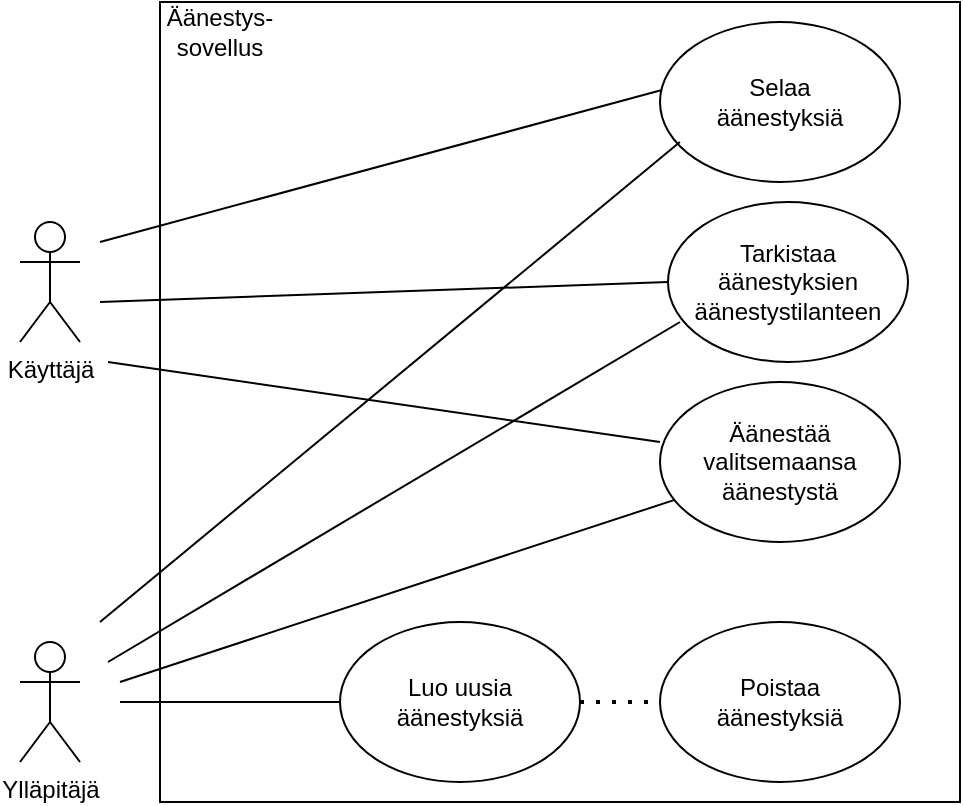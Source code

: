 <mxfile>
    <diagram name="Sivu-1" id="LWvL00vu0RjGpdRJvm7P">
        <mxGraphModel dx="1216" dy="792" grid="1" gridSize="10" guides="1" tooltips="1" connect="1" arrows="1" fold="1" page="1" pageScale="1" pageWidth="827" pageHeight="1169" background="none" math="0" shadow="0">
            <root>
                <mxCell id="0"/>
                <mxCell id="1" parent="0"/>
                <mxCell id="npweArEeZlepEEl15gsk-9" value="" style="whiteSpace=wrap;html=1;aspect=fixed;" parent="1" vertex="1">
                    <mxGeometry x="160" y="40" width="400" height="400" as="geometry"/>
                </mxCell>
                <mxCell id="JE4PIyuZTSm8pFrgzT4--1" value="Käyttäjä&lt;br&gt;" style="shape=umlActor;verticalLabelPosition=bottom;verticalAlign=top;html=1;outlineConnect=0;" parent="1" vertex="1">
                    <mxGeometry x="90" y="150" width="30" height="60" as="geometry"/>
                </mxCell>
                <object label="Ylläpitäjä&lt;br&gt;" id="JE4PIyuZTSm8pFrgzT4--2">
                    <mxCell style="shape=umlActor;verticalLabelPosition=bottom;verticalAlign=top;html=1;outlineConnect=0;" parent="1" vertex="1">
                        <mxGeometry x="90" y="360" width="30" height="60" as="geometry"/>
                    </mxCell>
                </object>
                <mxCell id="JE4PIyuZTSm8pFrgzT4--18" value="" style="ellipse;whiteSpace=wrap;html=1;" parent="1" vertex="1">
                    <mxGeometry x="250" y="350" width="120" height="80" as="geometry"/>
                </mxCell>
                <mxCell id="JE4PIyuZTSm8pFrgzT4--25" value="" style="ellipse;whiteSpace=wrap;html=1;" parent="1" vertex="1">
                    <mxGeometry x="410" y="350" width="120" height="80" as="geometry"/>
                </mxCell>
                <mxCell id="JE4PIyuZTSm8pFrgzT4--30" value="" style="ellipse;whiteSpace=wrap;html=1;" parent="1" vertex="1">
                    <mxGeometry x="410" y="50" width="120" height="80" as="geometry"/>
                </mxCell>
                <mxCell id="JE4PIyuZTSm8pFrgzT4--31" value="" style="ellipse;whiteSpace=wrap;html=1;" parent="1" vertex="1">
                    <mxGeometry x="414" y="140" width="120" height="80" as="geometry"/>
                </mxCell>
                <mxCell id="JE4PIyuZTSm8pFrgzT4--32" value="" style="ellipse;whiteSpace=wrap;html=1;" parent="1" vertex="1">
                    <mxGeometry x="410" y="230" width="120" height="80" as="geometry"/>
                </mxCell>
                <mxCell id="JE4PIyuZTSm8pFrgzT4--51" value="" style="endArrow=none;html=1;rounded=0;entryX=0.008;entryY=0.425;entryDx=0;entryDy=0;entryPerimeter=0;" parent="1" target="JE4PIyuZTSm8pFrgzT4--30" edge="1">
                    <mxGeometry width="50" height="50" relative="1" as="geometry">
                        <mxPoint x="130" y="160" as="sourcePoint"/>
                        <mxPoint x="390" y="90" as="targetPoint"/>
                    </mxGeometry>
                </mxCell>
                <mxCell id="JE4PIyuZTSm8pFrgzT4--52" value="" style="endArrow=none;html=1;rounded=0;" parent="1" edge="1">
                    <mxGeometry width="50" height="50" relative="1" as="geometry">
                        <mxPoint x="130" y="190" as="sourcePoint"/>
                        <mxPoint x="414" y="180" as="targetPoint"/>
                    </mxGeometry>
                </mxCell>
                <mxCell id="JE4PIyuZTSm8pFrgzT4--53" value="" style="endArrow=none;html=1;rounded=0;entryX=0.05;entryY=0.75;entryDx=0;entryDy=0;entryPerimeter=0;" parent="1" target="JE4PIyuZTSm8pFrgzT4--31" edge="1">
                    <mxGeometry width="50" height="50" relative="1" as="geometry">
                        <mxPoint x="134" y="370" as="sourcePoint"/>
                        <mxPoint x="414" y="200" as="targetPoint"/>
                    </mxGeometry>
                </mxCell>
                <mxCell id="JE4PIyuZTSm8pFrgzT4--55" value="" style="endArrow=none;html=1;rounded=0;" parent="1" edge="1">
                    <mxGeometry width="50" height="50" relative="1" as="geometry">
                        <mxPoint x="134" y="220" as="sourcePoint"/>
                        <mxPoint x="410" y="260" as="targetPoint"/>
                    </mxGeometry>
                </mxCell>
                <mxCell id="JE4PIyuZTSm8pFrgzT4--56" value="" style="endArrow=none;html=1;rounded=0;entryX=0.058;entryY=0.738;entryDx=0;entryDy=0;entryPerimeter=0;" parent="1" target="JE4PIyuZTSm8pFrgzT4--32" edge="1">
                    <mxGeometry width="50" height="50" relative="1" as="geometry">
                        <mxPoint x="140" y="380" as="sourcePoint"/>
                        <mxPoint x="414" y="295" as="targetPoint"/>
                    </mxGeometry>
                </mxCell>
                <mxCell id="JE4PIyuZTSm8pFrgzT4--57" value="" style="endArrow=none;html=1;rounded=0;" parent="1" edge="1">
                    <mxGeometry width="50" height="50" relative="1" as="geometry">
                        <mxPoint x="140" y="390" as="sourcePoint"/>
                        <mxPoint x="250" y="390" as="targetPoint"/>
                    </mxGeometry>
                </mxCell>
                <mxCell id="JE4PIyuZTSm8pFrgzT4--58" value="" style="endArrow=none;dashed=1;html=1;dashPattern=1 3;strokeWidth=2;rounded=0;exitX=1;exitY=0.5;exitDx=0;exitDy=0;" parent="1" source="JE4PIyuZTSm8pFrgzT4--18" target="JE4PIyuZTSm8pFrgzT4--25" edge="1">
                    <mxGeometry width="50" height="50" relative="1" as="geometry">
                        <mxPoint x="370" y="380" as="sourcePoint"/>
                        <mxPoint x="420" y="330" as="targetPoint"/>
                    </mxGeometry>
                </mxCell>
                <mxCell id="5" value="Luo uusia äänestyksiä" style="text;strokeColor=none;align=center;fillColor=none;html=1;verticalAlign=middle;whiteSpace=wrap;rounded=0;" parent="1" vertex="1">
                    <mxGeometry x="280" y="375" width="60" height="30" as="geometry"/>
                </mxCell>
                <mxCell id="6" value="Poistaa äänestyksiä" style="text;strokeColor=none;align=center;fillColor=none;html=1;verticalAlign=middle;whiteSpace=wrap;rounded=0;" parent="1" vertex="1">
                    <mxGeometry x="440" y="375" width="60" height="30" as="geometry"/>
                </mxCell>
                <mxCell id="7" value="Selaa äänestyksiä" style="text;strokeColor=none;align=center;fillColor=none;html=1;verticalAlign=middle;whiteSpace=wrap;rounded=0;" parent="1" vertex="1">
                    <mxGeometry x="440" y="75" width="60" height="30" as="geometry"/>
                </mxCell>
                <mxCell id="8" value="Tarkistaa äänestyksien äänestystilanteen" style="text;strokeColor=none;align=center;fillColor=none;html=1;verticalAlign=middle;whiteSpace=wrap;rounded=0;" parent="1" vertex="1">
                    <mxGeometry x="444" y="160" width="60" height="40" as="geometry"/>
                </mxCell>
                <mxCell id="9" value="Äänestää valitsemaansa äänestystä" style="text;strokeColor=none;align=center;fillColor=none;html=1;verticalAlign=middle;whiteSpace=wrap;rounded=0;" parent="1" vertex="1">
                    <mxGeometry x="440" y="245" width="60" height="50" as="geometry"/>
                </mxCell>
                <mxCell id="npweArEeZlepEEl15gsk-11" value="" style="endArrow=none;html=1;rounded=0;entryX=0.083;entryY=0.75;entryDx=0;entryDy=0;entryPerimeter=0;" parent="1" target="JE4PIyuZTSm8pFrgzT4--30" edge="1">
                    <mxGeometry width="50" height="50" relative="1" as="geometry">
                        <mxPoint x="130" y="350" as="sourcePoint"/>
                        <mxPoint x="410" y="110" as="targetPoint"/>
                    </mxGeometry>
                </mxCell>
                <mxCell id="11" value="Äänestys-sovellus" style="text;strokeColor=none;align=center;fillColor=none;html=1;verticalAlign=middle;whiteSpace=wrap;rounded=0;" vertex="1" parent="1">
                    <mxGeometry x="160" y="40" width="60" height="30" as="geometry"/>
                </mxCell>
            </root>
        </mxGraphModel>
    </diagram>
</mxfile>
